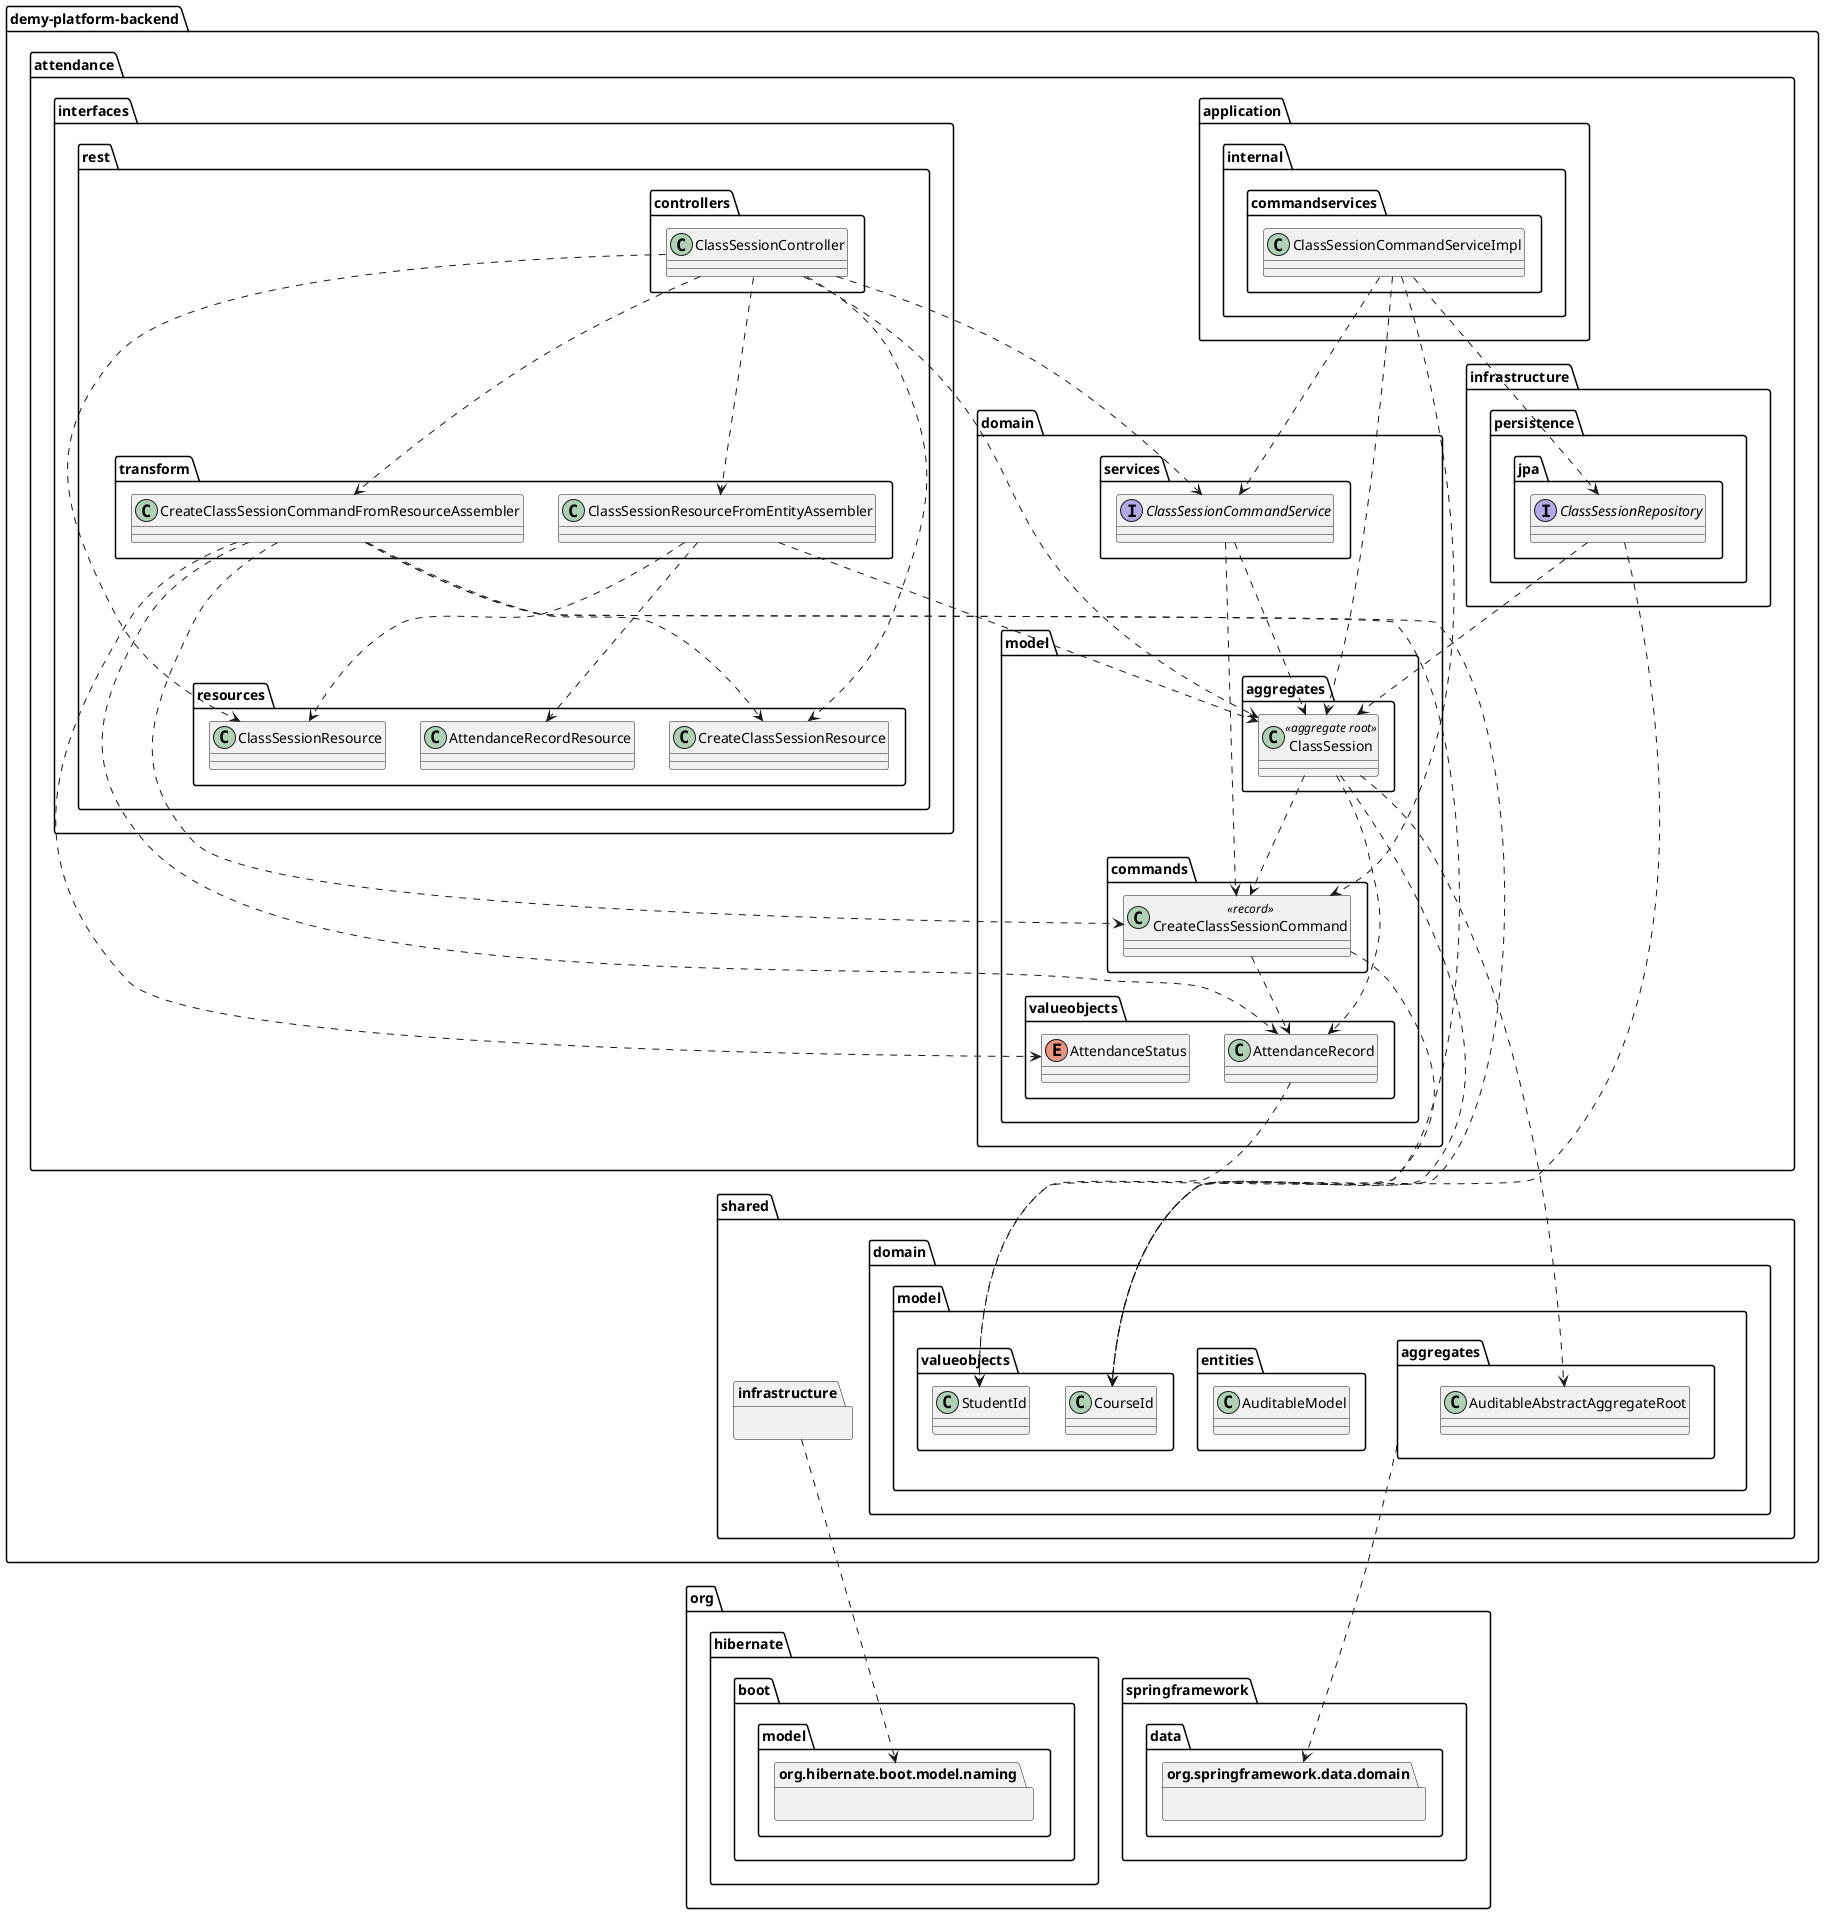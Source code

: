 @startuml
package demy-platform-backend as demy_platform_backend {
  package attendance {
    package domain {
      package model {
        package aggregates {
          class ClassSession<<aggregate root>> {}
          }
        package commands {
          class CreateClassSessionCommand<<record>>{}
          }
        package valueobjects {
          class AttendanceRecord{}
          enum AttendanceStatus{}
          }
      }
      package services {
         interface ClassSessionCommandService{}
         }
    }
    package application.internal.commandservices {
    class ClassSessionCommandServiceImpl{}
    }

    package infrastructure.persistence.jpa {
     interface ClassSessionRepository{}
    }
    package interfaces.rest {
      package controllers {
          class ClassSessionController {}
          }
      package resources {
          class ClassSessionResource{}
          class CreateClassSessionResource{}
          class AttendanceRecordResource{}
      }
      package transform {
         class ClassSessionResourceFromEntityAssembler{}
         class CreateClassSessionCommandFromResourceAssembler{}
      }
    }
  }

  package shared {
    package domain {
      package model {
        package aggregates {
           class AuditableAbstractAggregateRoot{}
           }
        package entities {
           class  AuditableModel{}
        }
        package valueobjects {
         class CourseId{}
          class StudentId{}
        }
      }
    }
    package infrastructure {}
  }
}

package org.springframework.data.domain {}
package org.hibernate.boot.model.naming {}

demy_platform_backend.attendance.domain.model.aggregates.ClassSession ..> demy_platform_backend.shared.domain.model.aggregates.AuditableAbstractAggregateRoot
demy_platform_backend.attendance.domain.model.aggregates.ClassSession ..> demy_platform_backend.shared.domain.model.valueobjects.CourseId
demy_platform_backend.attendance.domain.model.aggregates.ClassSession ..> demy_platform_backend.attendance.domain.model.valueobjects.AttendanceRecord
demy_platform_backend.attendance.domain.model.aggregates.ClassSession ..> demy_platform_backend.attendance.domain.model.commands.CreateClassSessionCommand

demy_platform_backend.attendance.domain.model.valueobjects.AttendanceRecord ..> demy_platform_backend.shared.domain.model.valueobjects.StudentId

demy_platform_backend.attendance.domain.model.commands.CreateClassSessionCommand ..> demy_platform_backend.shared.domain.model.valueobjects.CourseId
demy_platform_backend.attendance.domain.model.commands.CreateClassSessionCommand ..> demy_platform_backend.attendance.domain.model.valueobjects.AttendanceRecord

demy_platform_backend.attendance.domain.services.ClassSessionCommandService ..> demy_platform_backend.attendance.domain.model.aggregates.ClassSession
demy_platform_backend.attendance.domain.services.ClassSessionCommandService ..> demy_platform_backend.attendance.domain.model.commands.CreateClassSessionCommand

demy_platform_backend.attendance.infrastructure.persistence.jpa.ClassSessionRepository ..> demy_platform_backend.attendance.domain.model.aggregates.ClassSession
demy_platform_backend.attendance.infrastructure.persistence.jpa.ClassSessionRepository ..> demy_platform_backend.shared.domain.model.valueobjects.CourseId


demy_platform_backend.attendance.application.internal.commandservices.ClassSessionCommandServiceImpl ..> demy_platform_backend.attendance.domain.model.aggregates.ClassSession
demy_platform_backend.attendance.application.internal.commandservices.ClassSessionCommandServiceImpl ..> demy_platform_backend.attendance.domain.model.commands.CreateClassSessionCommand
demy_platform_backend.attendance.application.internal.commandservices.ClassSessionCommandServiceImpl ..> demy_platform_backend.attendance.domain.services.ClassSessionCommandService
demy_platform_backend.attendance.application.internal.commandservices.ClassSessionCommandServiceImpl ..> demy_platform_backend.attendance.infrastructure.persistence.jpa.ClassSessionRepository

demy_platform_backend.attendance.interfaces.rest.transform.ClassSessionResourceFromEntityAssembler ..> demy_platform_backend.attendance.domain.model.aggregates.ClassSession
demy_platform_backend.attendance.interfaces.rest.transform.ClassSessionResourceFromEntityAssembler ..> demy_platform_backend.attendance.interfaces.rest.resources.AttendanceRecordResource
demy_platform_backend.attendance.interfaces.rest.transform.ClassSessionResourceFromEntityAssembler ..>  demy_platform_backend.attendance.interfaces.rest.resources.ClassSessionResource

demy_platform_backend.attendance.interfaces.rest.transform.CreateClassSessionCommandFromResourceAssembler ..> demy_platform_backend.attendance.domain.model.commands.CreateClassSessionCommand
demy_platform_backend.attendance.interfaces.rest.transform.CreateClassSessionCommandFromResourceAssembler ..> demy_platform_backend.shared.domain.model.valueobjects.CourseId
demy_platform_backend.attendance.interfaces.rest.transform.CreateClassSessionCommandFromResourceAssembler ..> demy_platform_backend.shared.domain.model.valueobjects.StudentId
demy_platform_backend.attendance.interfaces.rest.transform.CreateClassSessionCommandFromResourceAssembler ..> demy_platform_backend.attendance.domain.model.valueobjects.AttendanceRecord
demy_platform_backend.attendance.interfaces.rest.transform.CreateClassSessionCommandFromResourceAssembler ..> demy_platform_backend.attendance.domain.model.valueobjects.AttendanceStatus
demy_platform_backend.attendance.interfaces.rest.transform.CreateClassSessionCommandFromResourceAssembler ..> demy_platform_backend.attendance.interfaces.rest.resources.CreateClassSessionResource

demy_platform_backend.attendance.interfaces.rest.controllers.ClassSessionController ..> demy_platform_backend.attendance.domain.model.aggregates.ClassSession
demy_platform_backend.attendance.interfaces.rest.controllers.ClassSessionController ..>  demy_platform_backend.attendance.domain.services.ClassSessionCommandService
demy_platform_backend.attendance.interfaces.rest.controllers.ClassSessionController ..>  demy_platform_backend.attendance.interfaces.rest.resources.ClassSessionResource
demy_platform_backend.attendance.interfaces.rest.controllers.ClassSessionController ..>  demy_platform_backend.attendance.interfaces.rest.resources.CreateClassSessionResource
demy_platform_backend.attendance.interfaces.rest.controllers.ClassSessionController ..>  demy_platform_backend.attendance.interfaces.rest.transform.ClassSessionResourceFromEntityAssembler
demy_platform_backend.attendance.interfaces.rest.controllers.ClassSessionController ..>  demy_platform_backend.attendance.interfaces.rest.transform.CreateClassSessionCommandFromResourceAssembler
demy_platform_backend.shared.infrastructure ..> org.hibernate.boot.model.naming
demy_platform_backend.shared.domain.model.aggregates ..> org.springframework.data.domain
@enduml
